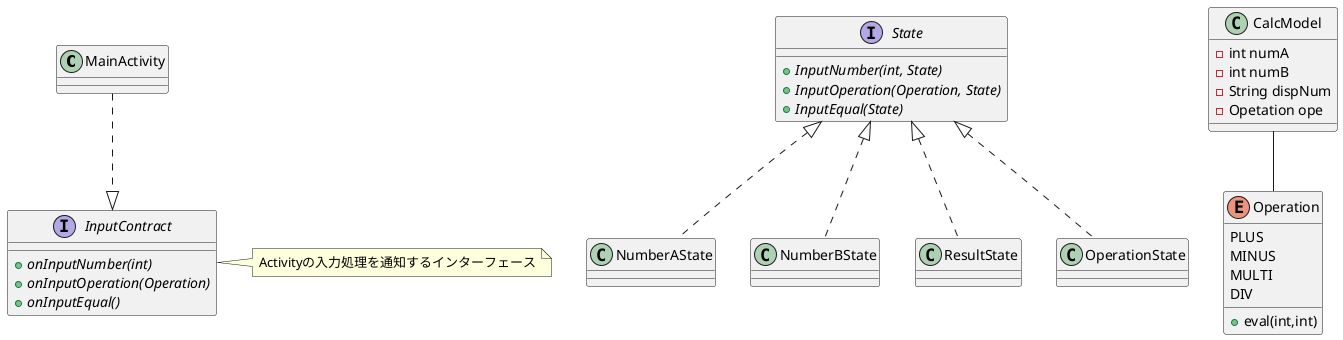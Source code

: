 @startuml
MainActivity ..|> InputContract

State <|.. NumberAState
State <|.. NumberBState
State <|.. ResultState
State <|.. OperationState

CalcModel -- Operation

class MainActivity{
}

interface InputContract {
  +{abstract} onInputNumber(int)
  +{abstract} onInputOperation(Operation)
  +{abstract} onInputEqual()
}

class CalcModel {
  -int numA
  -int numB
  -String dispNum
  - Opetation ope
}

interface State {
  + {abstract} InputNumber(int, State)
  + {abstract} InputOperation(Operation, State)
  + {abstract} InputEqual(State)
}

class NumberAState {
}

class OperationState {
}

class NumberBState {
}

class ResultState {
}

enum Operation{
  PLUS
  MINUS
  MULTI
  DIV

  +eval(int,int)
}


note right of InputContract
  Activityの入力処理を通知するインターフェース
end note
@enduml